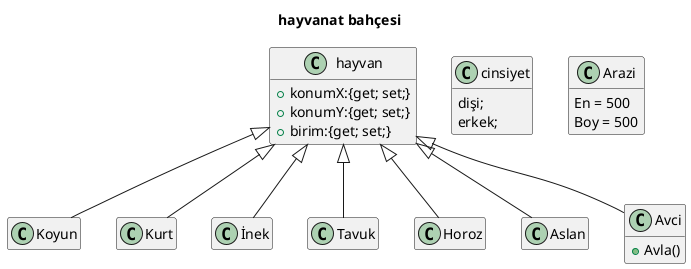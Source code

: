 @startuml Class HayvanProjesi
title hayvanat bahçesi

class hayvan
{
    +konumX:{get; set;}
    +konumY:{get; set;}
    +birim:{get; set;}

}
class cinsiyet
{
    dişi;
    erkek;
}

class Arazi
{
    En = 500
    Boy = 500
}
class Koyun Extends hayvan
{
    
}
class Kurt Extends hayvan
{

}
class İnek Extends hayvan
{

}
class Tavuk Extends hayvan
{

}
class Horoz Extends hayvan
{

}
class Aslan Extends hayvan
{

}
class Avci Extends hayvan
{
    +Avla()
}


hide empty members
@enduml


